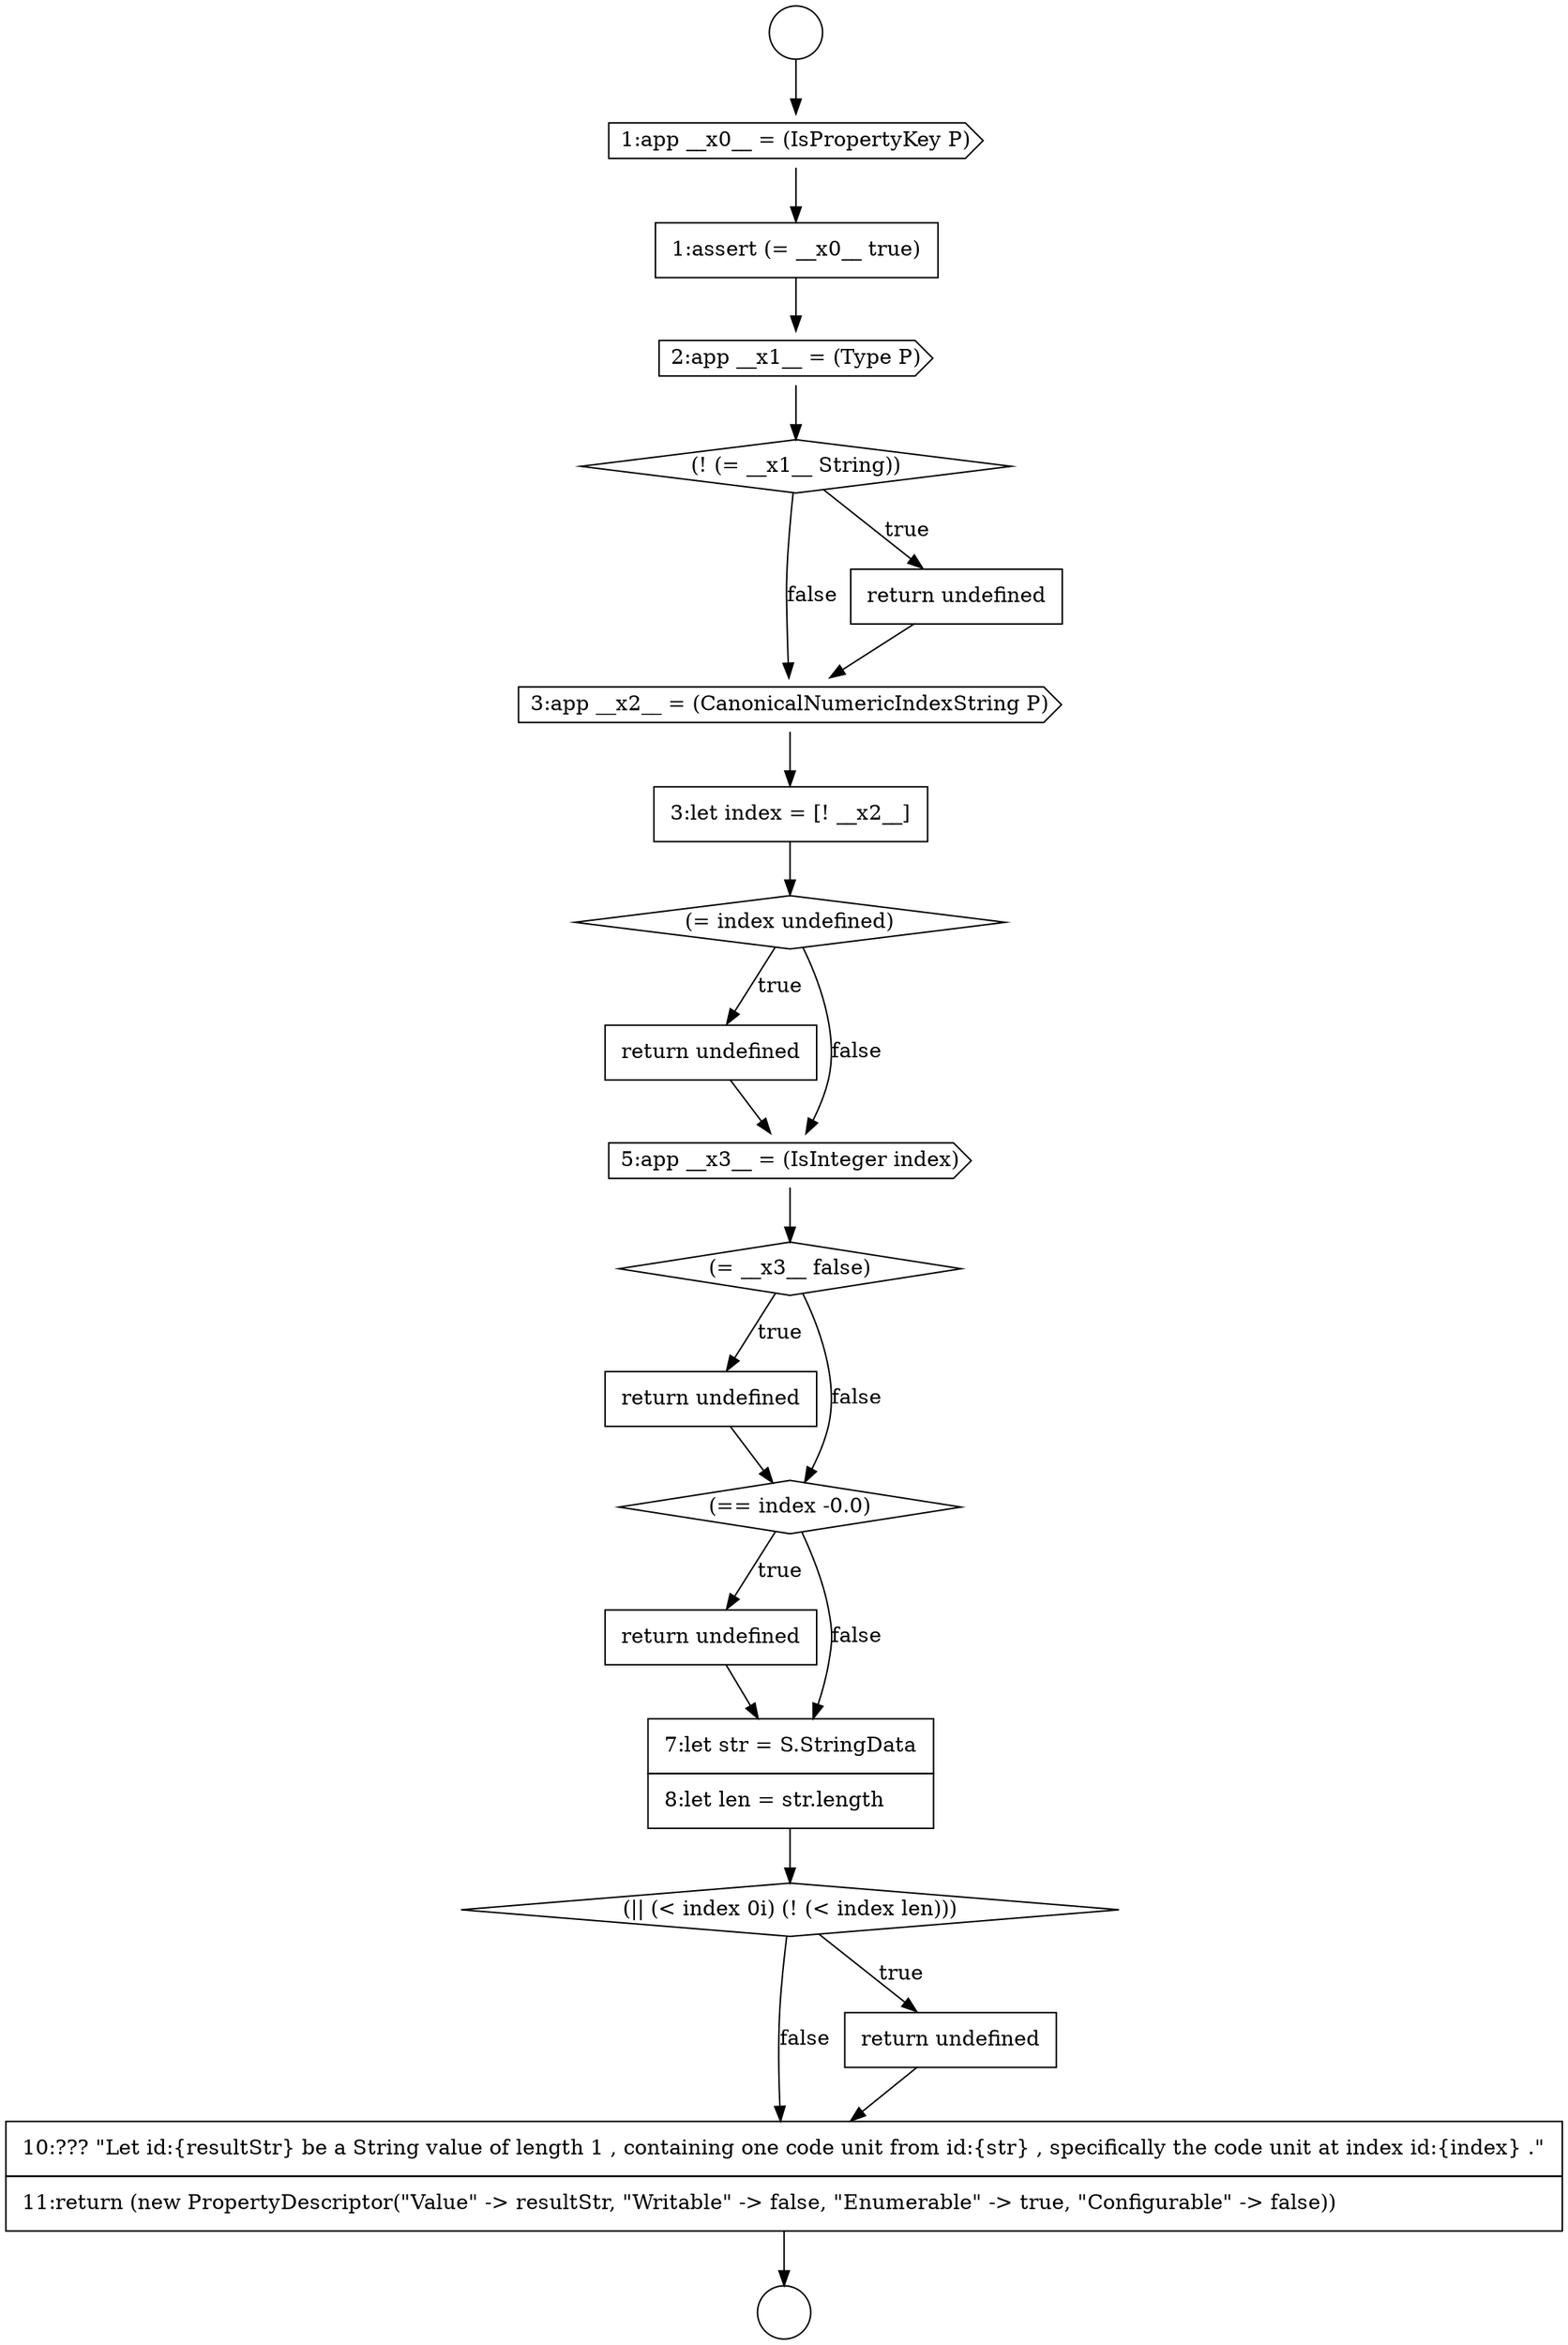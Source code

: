 digraph {
  node2280 [shape=none, margin=0, label=<<font color="black">
    <table border="0" cellborder="1" cellspacing="0" cellpadding="10">
      <tr><td align="left">return undefined</td></tr>
    </table>
  </font>> color="black" fillcolor="white" style=filled]
  node2282 [shape=none, margin=0, label=<<font color="black">
    <table border="0" cellborder="1" cellspacing="0" cellpadding="10">
      <tr><td align="left">return undefined</td></tr>
    </table>
  </font>> color="black" fillcolor="white" style=filled]
  node2277 [shape=none, margin=0, label=<<font color="black">
    <table border="0" cellborder="1" cellspacing="0" cellpadding="10">
      <tr><td align="left">return undefined</td></tr>
    </table>
  </font>> color="black" fillcolor="white" style=filled]
  node2268 [shape=circle label=" " color="black" fillcolor="white" style=filled]
  node2275 [shape=none, margin=0, label=<<font color="black">
    <table border="0" cellborder="1" cellspacing="0" cellpadding="10">
      <tr><td align="left">3:let index = [! __x2__]</td></tr>
    </table>
  </font>> color="black" fillcolor="white" style=filled]
  node2284 [shape=diamond, label=<<font color="black">(|| (&lt; index 0i) (! (&lt; index len)))</font>> color="black" fillcolor="white" style=filled]
  node2271 [shape=cds, label=<<font color="black">2:app __x1__ = (Type P)</font>> color="black" fillcolor="white" style=filled]
  node2276 [shape=diamond, label=<<font color="black">(= index undefined)</font>> color="black" fillcolor="white" style=filled]
  node2279 [shape=diamond, label=<<font color="black">(= __x3__ false)</font>> color="black" fillcolor="white" style=filled]
  node2270 [shape=none, margin=0, label=<<font color="black">
    <table border="0" cellborder="1" cellspacing="0" cellpadding="10">
      <tr><td align="left">1:assert (= __x0__ true)</td></tr>
    </table>
  </font>> color="black" fillcolor="white" style=filled]
  node2269 [shape=cds, label=<<font color="black">1:app __x0__ = (IsPropertyKey P)</font>> color="black" fillcolor="white" style=filled]
  node2274 [shape=cds, label=<<font color="black">3:app __x2__ = (CanonicalNumericIndexString P)</font>> color="black" fillcolor="white" style=filled]
  node2281 [shape=diamond, label=<<font color="black">(== index -0.0)</font>> color="black" fillcolor="white" style=filled]
  node2286 [shape=none, margin=0, label=<<font color="black">
    <table border="0" cellborder="1" cellspacing="0" cellpadding="10">
      <tr><td align="left">10:??? &quot;Let id:{resultStr} be a String value of length 1 , containing one code unit from id:{str} , specifically the code unit at index id:{index} .&quot;</td></tr>
      <tr><td align="left">11:return (new PropertyDescriptor(&quot;Value&quot; -&gt; resultStr, &quot;Writable&quot; -&gt; false, &quot;Enumerable&quot; -&gt; true, &quot;Configurable&quot; -&gt; false))</td></tr>
    </table>
  </font>> color="black" fillcolor="white" style=filled]
  node2285 [shape=none, margin=0, label=<<font color="black">
    <table border="0" cellborder="1" cellspacing="0" cellpadding="10">
      <tr><td align="left">return undefined</td></tr>
    </table>
  </font>> color="black" fillcolor="white" style=filled]
  node2272 [shape=diamond, label=<<font color="black">(! (= __x1__ String))</font>> color="black" fillcolor="white" style=filled]
  node2267 [shape=circle label=" " color="black" fillcolor="white" style=filled]
  node2278 [shape=cds, label=<<font color="black">5:app __x3__ = (IsInteger index)</font>> color="black" fillcolor="white" style=filled]
  node2273 [shape=none, margin=0, label=<<font color="black">
    <table border="0" cellborder="1" cellspacing="0" cellpadding="10">
      <tr><td align="left">return undefined</td></tr>
    </table>
  </font>> color="black" fillcolor="white" style=filled]
  node2283 [shape=none, margin=0, label=<<font color="black">
    <table border="0" cellborder="1" cellspacing="0" cellpadding="10">
      <tr><td align="left">7:let str = S.StringData</td></tr>
      <tr><td align="left">8:let len = str.length</td></tr>
    </table>
  </font>> color="black" fillcolor="white" style=filled]
  node2282 -> node2283 [ color="black"]
  node2283 -> node2284 [ color="black"]
  node2271 -> node2272 [ color="black"]
  node2276 -> node2277 [label=<<font color="black">true</font>> color="black"]
  node2276 -> node2278 [label=<<font color="black">false</font>> color="black"]
  node2286 -> node2268 [ color="black"]
  node2285 -> node2286 [ color="black"]
  node2270 -> node2271 [ color="black"]
  node2267 -> node2269 [ color="black"]
  node2284 -> node2285 [label=<<font color="black">true</font>> color="black"]
  node2284 -> node2286 [label=<<font color="black">false</font>> color="black"]
  node2277 -> node2278 [ color="black"]
  node2280 -> node2281 [ color="black"]
  node2269 -> node2270 [ color="black"]
  node2281 -> node2282 [label=<<font color="black">true</font>> color="black"]
  node2281 -> node2283 [label=<<font color="black">false</font>> color="black"]
  node2275 -> node2276 [ color="black"]
  node2279 -> node2280 [label=<<font color="black">true</font>> color="black"]
  node2279 -> node2281 [label=<<font color="black">false</font>> color="black"]
  node2274 -> node2275 [ color="black"]
  node2273 -> node2274 [ color="black"]
  node2272 -> node2273 [label=<<font color="black">true</font>> color="black"]
  node2272 -> node2274 [label=<<font color="black">false</font>> color="black"]
  node2278 -> node2279 [ color="black"]
}
